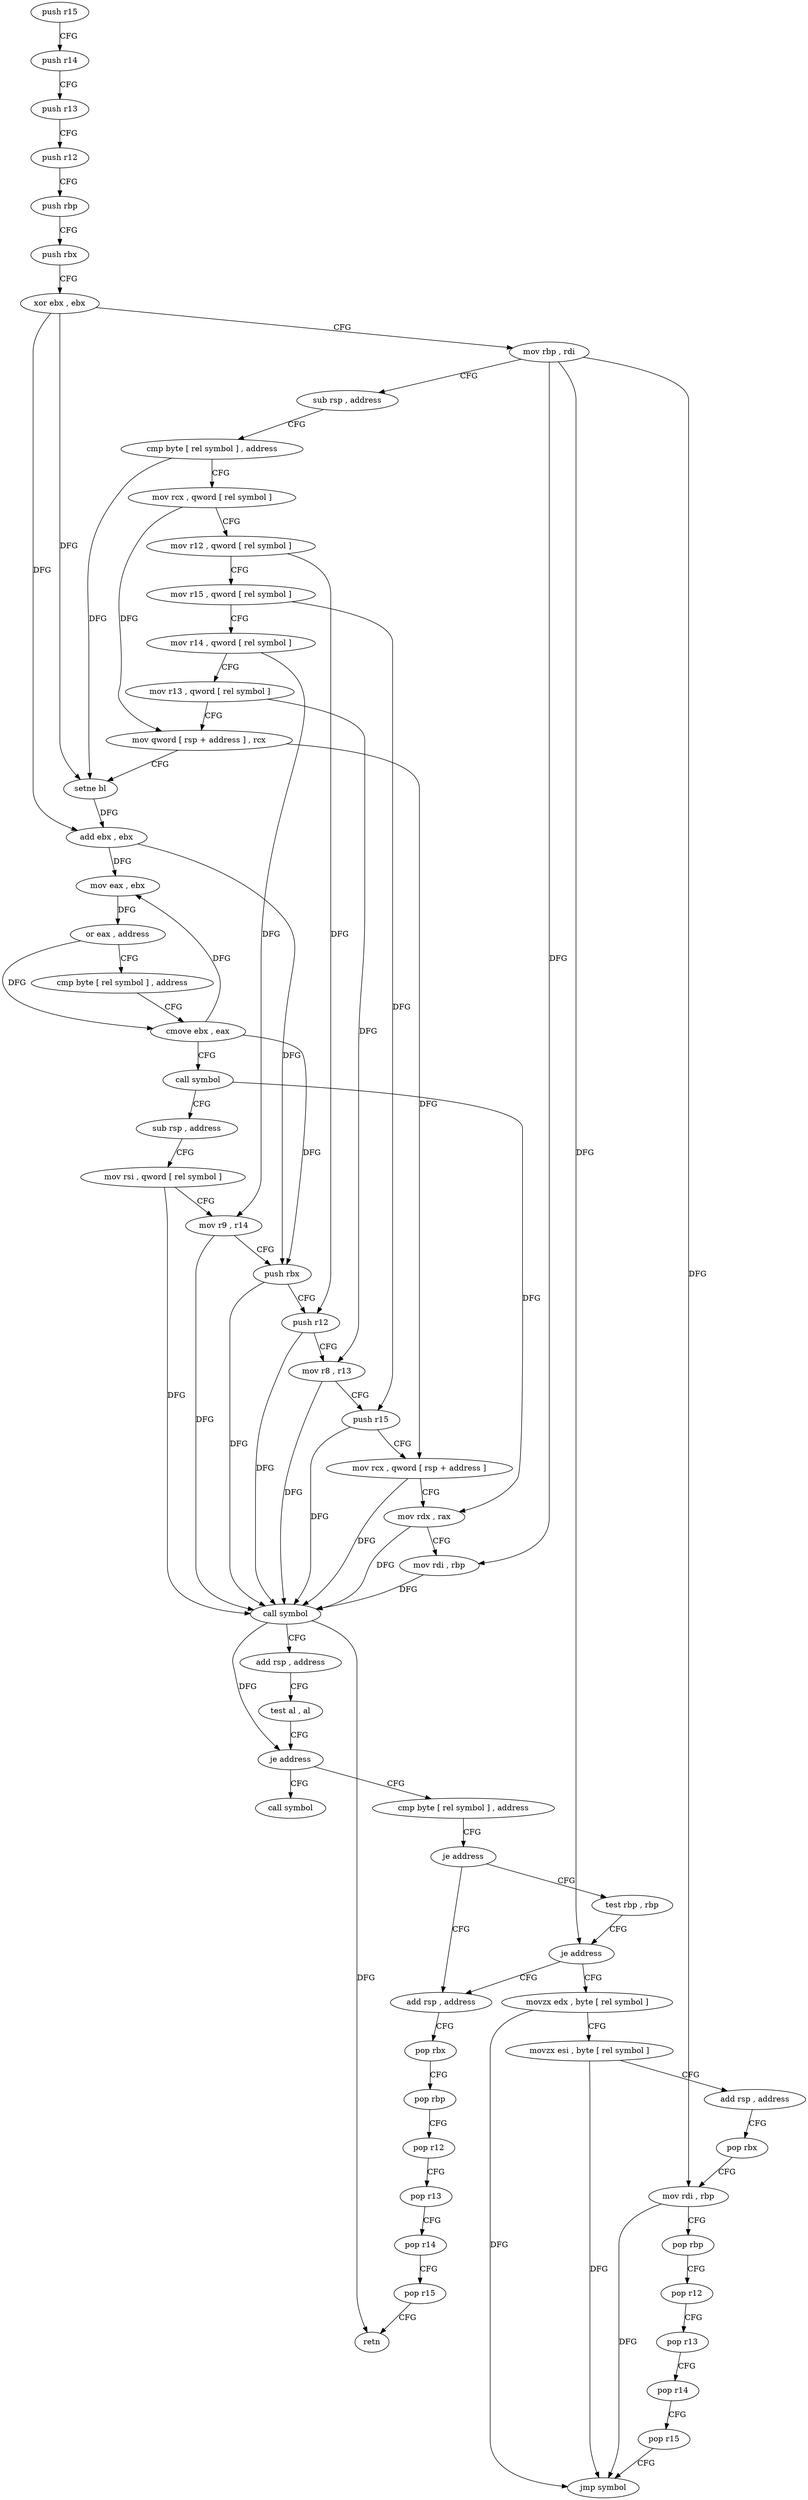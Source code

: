 digraph "func" {
"4218592" [label = "push r15" ]
"4218594" [label = "push r14" ]
"4218596" [label = "push r13" ]
"4218598" [label = "push r12" ]
"4218600" [label = "push rbp" ]
"4218601" [label = "push rbx" ]
"4218602" [label = "xor ebx , ebx" ]
"4218604" [label = "mov rbp , rdi" ]
"4218607" [label = "sub rsp , address" ]
"4218611" [label = "cmp byte [ rel symbol ] , address" ]
"4218618" [label = "mov rcx , qword [ rel symbol ]" ]
"4218625" [label = "mov r12 , qword [ rel symbol ]" ]
"4218632" [label = "mov r15 , qword [ rel symbol ]" ]
"4218639" [label = "mov r14 , qword [ rel symbol ]" ]
"4218646" [label = "mov r13 , qword [ rel symbol ]" ]
"4218653" [label = "mov qword [ rsp + address ] , rcx" ]
"4218658" [label = "setne bl" ]
"4218661" [label = "add ebx , ebx" ]
"4218663" [label = "mov eax , ebx" ]
"4218665" [label = "or eax , address" ]
"4218668" [label = "cmp byte [ rel symbol ] , address" ]
"4218675" [label = "cmove ebx , eax" ]
"4218678" [label = "call symbol" ]
"4218683" [label = "sub rsp , address" ]
"4218687" [label = "mov rsi , qword [ rel symbol ]" ]
"4218694" [label = "mov r9 , r14" ]
"4218697" [label = "push rbx" ]
"4218698" [label = "push r12" ]
"4218700" [label = "mov r8 , r13" ]
"4218703" [label = "push r15" ]
"4218705" [label = "mov rcx , qword [ rsp + address ]" ]
"4218710" [label = "mov rdx , rax" ]
"4218713" [label = "mov rdi , rbp" ]
"4218716" [label = "call symbol" ]
"4218721" [label = "add rsp , address" ]
"4218725" [label = "test al , al" ]
"4218727" [label = "je address" ]
"4218800" [label = "call symbol" ]
"4218729" [label = "cmp byte [ rel symbol ] , address" ]
"4218736" [label = "je address" ]
"4218784" [label = "add rsp , address" ]
"4218738" [label = "test rbp , rbp" ]
"4218788" [label = "pop rbx" ]
"4218789" [label = "pop rbp" ]
"4218790" [label = "pop r12" ]
"4218792" [label = "pop r13" ]
"4218794" [label = "pop r14" ]
"4218796" [label = "pop r15" ]
"4218798" [label = "retn" ]
"4218741" [label = "je address" ]
"4218743" [label = "movzx edx , byte [ rel symbol ]" ]
"4218750" [label = "movzx esi , byte [ rel symbol ]" ]
"4218757" [label = "add rsp , address" ]
"4218761" [label = "pop rbx" ]
"4218762" [label = "mov rdi , rbp" ]
"4218765" [label = "pop rbp" ]
"4218766" [label = "pop r12" ]
"4218768" [label = "pop r13" ]
"4218770" [label = "pop r14" ]
"4218772" [label = "pop r15" ]
"4218774" [label = "jmp symbol" ]
"4218592" -> "4218594" [ label = "CFG" ]
"4218594" -> "4218596" [ label = "CFG" ]
"4218596" -> "4218598" [ label = "CFG" ]
"4218598" -> "4218600" [ label = "CFG" ]
"4218600" -> "4218601" [ label = "CFG" ]
"4218601" -> "4218602" [ label = "CFG" ]
"4218602" -> "4218604" [ label = "CFG" ]
"4218602" -> "4218658" [ label = "DFG" ]
"4218602" -> "4218661" [ label = "DFG" ]
"4218604" -> "4218607" [ label = "CFG" ]
"4218604" -> "4218713" [ label = "DFG" ]
"4218604" -> "4218741" [ label = "DFG" ]
"4218604" -> "4218762" [ label = "DFG" ]
"4218607" -> "4218611" [ label = "CFG" ]
"4218611" -> "4218618" [ label = "CFG" ]
"4218611" -> "4218658" [ label = "DFG" ]
"4218618" -> "4218625" [ label = "CFG" ]
"4218618" -> "4218653" [ label = "DFG" ]
"4218625" -> "4218632" [ label = "CFG" ]
"4218625" -> "4218698" [ label = "DFG" ]
"4218632" -> "4218639" [ label = "CFG" ]
"4218632" -> "4218703" [ label = "DFG" ]
"4218639" -> "4218646" [ label = "CFG" ]
"4218639" -> "4218694" [ label = "DFG" ]
"4218646" -> "4218653" [ label = "CFG" ]
"4218646" -> "4218700" [ label = "DFG" ]
"4218653" -> "4218658" [ label = "CFG" ]
"4218653" -> "4218705" [ label = "DFG" ]
"4218658" -> "4218661" [ label = "DFG" ]
"4218661" -> "4218663" [ label = "DFG" ]
"4218661" -> "4218697" [ label = "DFG" ]
"4218663" -> "4218665" [ label = "DFG" ]
"4218665" -> "4218668" [ label = "CFG" ]
"4218665" -> "4218675" [ label = "DFG" ]
"4218668" -> "4218675" [ label = "CFG" ]
"4218675" -> "4218678" [ label = "CFG" ]
"4218675" -> "4218663" [ label = "DFG" ]
"4218675" -> "4218697" [ label = "DFG" ]
"4218678" -> "4218683" [ label = "CFG" ]
"4218678" -> "4218710" [ label = "DFG" ]
"4218683" -> "4218687" [ label = "CFG" ]
"4218687" -> "4218694" [ label = "CFG" ]
"4218687" -> "4218716" [ label = "DFG" ]
"4218694" -> "4218697" [ label = "CFG" ]
"4218694" -> "4218716" [ label = "DFG" ]
"4218697" -> "4218698" [ label = "CFG" ]
"4218697" -> "4218716" [ label = "DFG" ]
"4218698" -> "4218700" [ label = "CFG" ]
"4218698" -> "4218716" [ label = "DFG" ]
"4218700" -> "4218703" [ label = "CFG" ]
"4218700" -> "4218716" [ label = "DFG" ]
"4218703" -> "4218705" [ label = "CFG" ]
"4218703" -> "4218716" [ label = "DFG" ]
"4218705" -> "4218710" [ label = "CFG" ]
"4218705" -> "4218716" [ label = "DFG" ]
"4218710" -> "4218713" [ label = "CFG" ]
"4218710" -> "4218716" [ label = "DFG" ]
"4218713" -> "4218716" [ label = "DFG" ]
"4218716" -> "4218721" [ label = "CFG" ]
"4218716" -> "4218727" [ label = "DFG" ]
"4218716" -> "4218798" [ label = "DFG" ]
"4218721" -> "4218725" [ label = "CFG" ]
"4218725" -> "4218727" [ label = "CFG" ]
"4218727" -> "4218800" [ label = "CFG" ]
"4218727" -> "4218729" [ label = "CFG" ]
"4218729" -> "4218736" [ label = "CFG" ]
"4218736" -> "4218784" [ label = "CFG" ]
"4218736" -> "4218738" [ label = "CFG" ]
"4218784" -> "4218788" [ label = "CFG" ]
"4218738" -> "4218741" [ label = "CFG" ]
"4218788" -> "4218789" [ label = "CFG" ]
"4218789" -> "4218790" [ label = "CFG" ]
"4218790" -> "4218792" [ label = "CFG" ]
"4218792" -> "4218794" [ label = "CFG" ]
"4218794" -> "4218796" [ label = "CFG" ]
"4218796" -> "4218798" [ label = "CFG" ]
"4218741" -> "4218784" [ label = "CFG" ]
"4218741" -> "4218743" [ label = "CFG" ]
"4218743" -> "4218750" [ label = "CFG" ]
"4218743" -> "4218774" [ label = "DFG" ]
"4218750" -> "4218757" [ label = "CFG" ]
"4218750" -> "4218774" [ label = "DFG" ]
"4218757" -> "4218761" [ label = "CFG" ]
"4218761" -> "4218762" [ label = "CFG" ]
"4218762" -> "4218765" [ label = "CFG" ]
"4218762" -> "4218774" [ label = "DFG" ]
"4218765" -> "4218766" [ label = "CFG" ]
"4218766" -> "4218768" [ label = "CFG" ]
"4218768" -> "4218770" [ label = "CFG" ]
"4218770" -> "4218772" [ label = "CFG" ]
"4218772" -> "4218774" [ label = "CFG" ]
}
